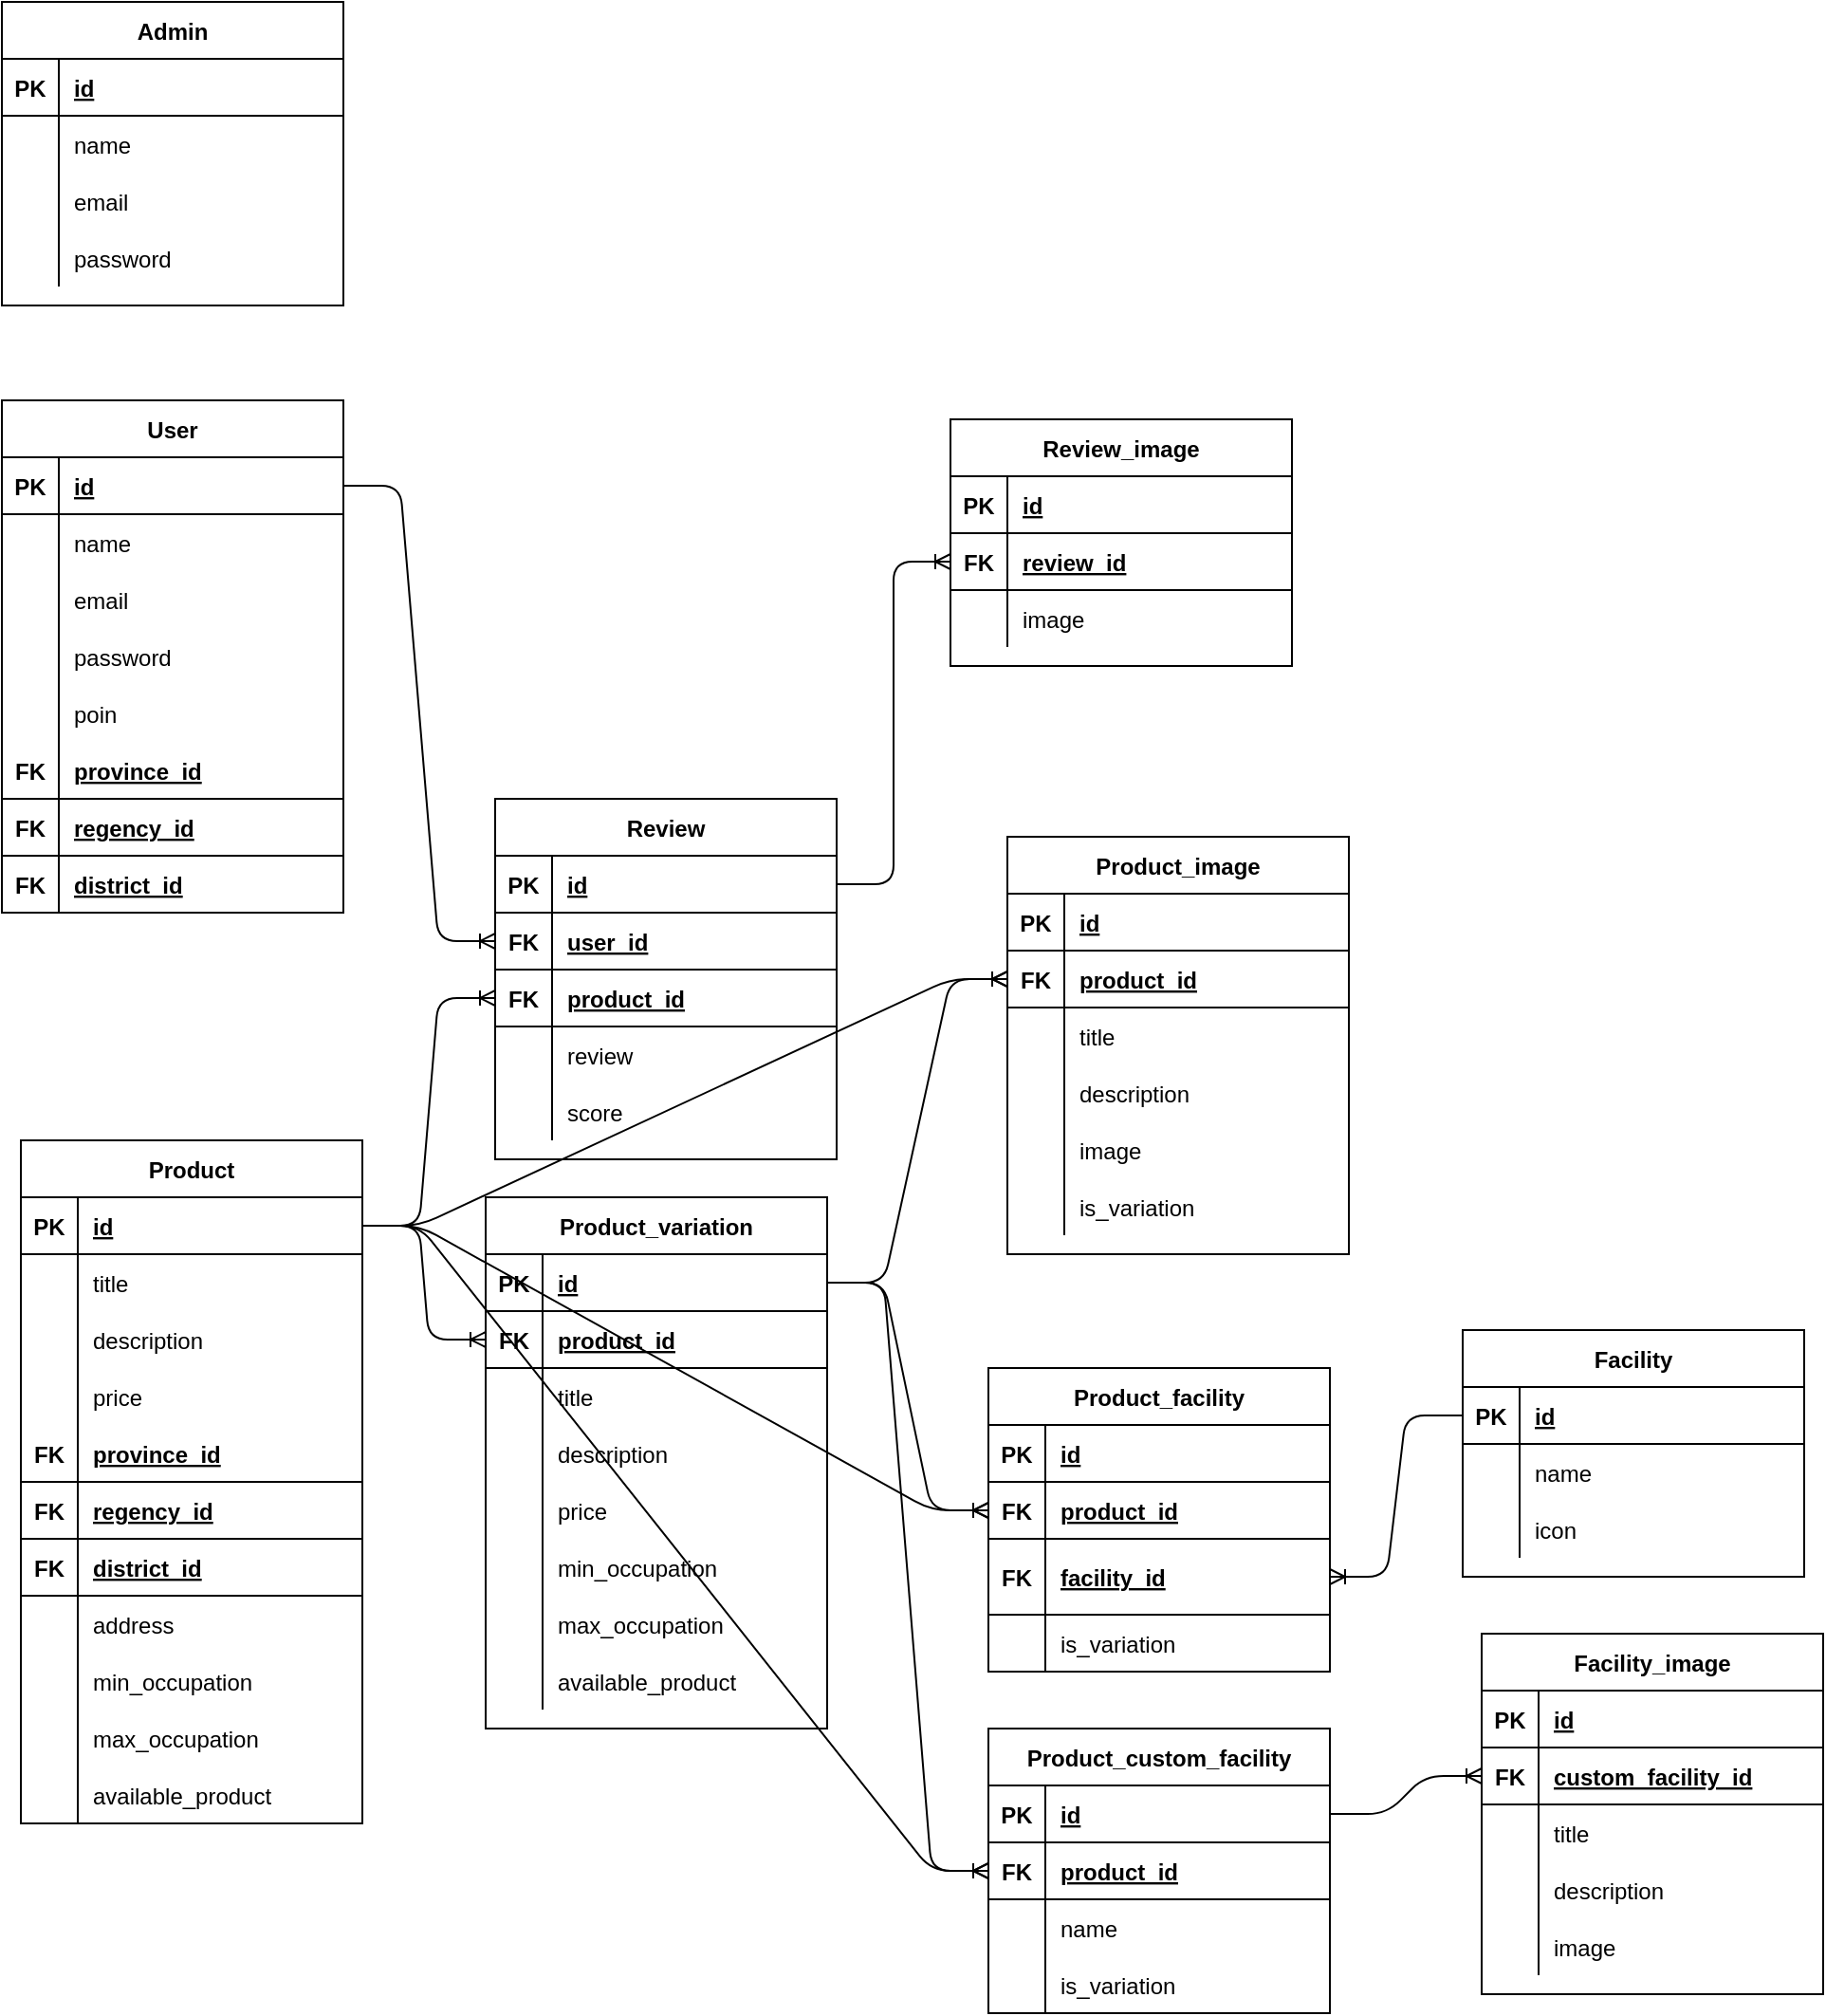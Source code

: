 <mxfile version="14.6.13" type="device"><diagram id="OCY1mcJ9CVgeOHty4g8x" name="Page-1"><mxGraphModel dx="868" dy="515" grid="1" gridSize="10" guides="1" tooltips="1" connect="1" arrows="1" fold="1" page="1" pageScale="1" pageWidth="850" pageHeight="1100" math="0" shadow="0"><root><mxCell id="0"/><mxCell id="1" parent="0"/><mxCell id="_Ng2Fm3avBR3GQVS5oxQ-38" style="edgeStyle=entityRelationEdgeStyle;orthogonalLoop=1;jettySize=auto;html=1;exitX=1;exitY=0.5;exitDx=0;exitDy=0;entryX=0;entryY=0.5;entryDx=0;entryDy=0;fontSize=12;endArrow=ERoneToMany;" parent="1" source="phzcmp7fq849Xf4aPCRq-34" target="_Ng2Fm3avBR3GQVS5oxQ-29" edge="1"><mxGeometry relative="1" as="geometry"/></mxCell><mxCell id="phzcmp7fq849Xf4aPCRq-1" value="User" style="shape=table;startSize=30;container=1;collapsible=1;childLayout=tableLayout;fixedRows=1;rowLines=0;fontStyle=1;align=center;resizeLast=1;" parent="1" vertex="1"><mxGeometry x="80" y="250" width="180" height="270" as="geometry"/></mxCell><mxCell id="phzcmp7fq849Xf4aPCRq-2" value="" style="shape=partialRectangle;collapsible=0;dropTarget=0;pointerEvents=0;fillColor=none;top=0;left=0;bottom=1;right=0;points=[[0,0.5],[1,0.5]];portConstraint=eastwest;" parent="phzcmp7fq849Xf4aPCRq-1" vertex="1"><mxGeometry y="30" width="180" height="30" as="geometry"/></mxCell><mxCell id="phzcmp7fq849Xf4aPCRq-3" value="PK" style="shape=partialRectangle;connectable=0;fillColor=none;top=0;left=0;bottom=0;right=0;fontStyle=1;overflow=hidden;" parent="phzcmp7fq849Xf4aPCRq-2" vertex="1"><mxGeometry width="30" height="30" as="geometry"/></mxCell><mxCell id="phzcmp7fq849Xf4aPCRq-4" value="id" style="shape=partialRectangle;connectable=0;fillColor=none;top=0;left=0;bottom=0;right=0;align=left;spacingLeft=6;fontStyle=5;overflow=hidden;" parent="phzcmp7fq849Xf4aPCRq-2" vertex="1"><mxGeometry x="30" width="150" height="30" as="geometry"/></mxCell><mxCell id="phzcmp7fq849Xf4aPCRq-5" value="" style="shape=partialRectangle;collapsible=0;dropTarget=0;pointerEvents=0;fillColor=none;top=0;left=0;bottom=0;right=0;points=[[0,0.5],[1,0.5]];portConstraint=eastwest;" parent="phzcmp7fq849Xf4aPCRq-1" vertex="1"><mxGeometry y="60" width="180" height="30" as="geometry"/></mxCell><mxCell id="phzcmp7fq849Xf4aPCRq-6" value="" style="shape=partialRectangle;connectable=0;fillColor=none;top=0;left=0;bottom=0;right=0;editable=1;overflow=hidden;" parent="phzcmp7fq849Xf4aPCRq-5" vertex="1"><mxGeometry width="30" height="30" as="geometry"/></mxCell><mxCell id="phzcmp7fq849Xf4aPCRq-7" value="name" style="shape=partialRectangle;connectable=0;fillColor=none;top=0;left=0;bottom=0;right=0;align=left;spacingLeft=6;overflow=hidden;" parent="phzcmp7fq849Xf4aPCRq-5" vertex="1"><mxGeometry x="30" width="150" height="30" as="geometry"/></mxCell><mxCell id="phzcmp7fq849Xf4aPCRq-8" value="" style="shape=partialRectangle;collapsible=0;dropTarget=0;pointerEvents=0;fillColor=none;top=0;left=0;bottom=0;right=0;points=[[0,0.5],[1,0.5]];portConstraint=eastwest;" parent="phzcmp7fq849Xf4aPCRq-1" vertex="1"><mxGeometry y="90" width="180" height="30" as="geometry"/></mxCell><mxCell id="phzcmp7fq849Xf4aPCRq-9" value="" style="shape=partialRectangle;connectable=0;fillColor=none;top=0;left=0;bottom=0;right=0;editable=1;overflow=hidden;" parent="phzcmp7fq849Xf4aPCRq-8" vertex="1"><mxGeometry width="30" height="30" as="geometry"/></mxCell><mxCell id="phzcmp7fq849Xf4aPCRq-10" value="email" style="shape=partialRectangle;connectable=0;fillColor=none;top=0;left=0;bottom=0;right=0;align=left;spacingLeft=6;overflow=hidden;" parent="phzcmp7fq849Xf4aPCRq-8" vertex="1"><mxGeometry x="30" width="150" height="30" as="geometry"/></mxCell><mxCell id="phzcmp7fq849Xf4aPCRq-11" value="" style="shape=partialRectangle;collapsible=0;dropTarget=0;pointerEvents=0;fillColor=none;top=0;left=0;bottom=0;right=0;points=[[0,0.5],[1,0.5]];portConstraint=eastwest;" parent="phzcmp7fq849Xf4aPCRq-1" vertex="1"><mxGeometry y="120" width="180" height="30" as="geometry"/></mxCell><mxCell id="phzcmp7fq849Xf4aPCRq-12" value="" style="shape=partialRectangle;connectable=0;fillColor=none;top=0;left=0;bottom=0;right=0;editable=1;overflow=hidden;" parent="phzcmp7fq849Xf4aPCRq-11" vertex="1"><mxGeometry width="30" height="30" as="geometry"/></mxCell><mxCell id="phzcmp7fq849Xf4aPCRq-13" value="password" style="shape=partialRectangle;connectable=0;fillColor=none;top=0;left=0;bottom=0;right=0;align=left;spacingLeft=6;overflow=hidden;" parent="phzcmp7fq849Xf4aPCRq-11" vertex="1"><mxGeometry x="30" width="150" height="30" as="geometry"/></mxCell><mxCell id="phzcmp7fq849Xf4aPCRq-14" value="" style="shape=partialRectangle;collapsible=0;dropTarget=0;pointerEvents=0;fillColor=none;top=0;left=0;bottom=0;right=0;points=[[0,0.5],[1,0.5]];portConstraint=eastwest;" parent="phzcmp7fq849Xf4aPCRq-1" vertex="1"><mxGeometry y="150" width="180" height="30" as="geometry"/></mxCell><mxCell id="phzcmp7fq849Xf4aPCRq-15" value="" style="shape=partialRectangle;connectable=0;fillColor=none;top=0;left=0;bottom=0;right=0;editable=1;overflow=hidden;" parent="phzcmp7fq849Xf4aPCRq-14" vertex="1"><mxGeometry width="30" height="30" as="geometry"/></mxCell><mxCell id="phzcmp7fq849Xf4aPCRq-16" value="poin" style="shape=partialRectangle;connectable=0;fillColor=none;top=0;left=0;bottom=0;right=0;align=left;spacingLeft=6;overflow=hidden;" parent="phzcmp7fq849Xf4aPCRq-14" vertex="1"><mxGeometry x="30" width="150" height="30" as="geometry"/></mxCell><mxCell id="phzcmp7fq849Xf4aPCRq-164" value="" style="shape=partialRectangle;collapsible=0;dropTarget=0;pointerEvents=0;fillColor=none;top=0;left=0;bottom=1;right=0;points=[[0,0.5],[1,0.5]];portConstraint=eastwest;perimeterSpacing=0;" parent="phzcmp7fq849Xf4aPCRq-1" vertex="1"><mxGeometry y="180" width="180" height="30" as="geometry"/></mxCell><mxCell id="phzcmp7fq849Xf4aPCRq-165" value="FK" style="shape=partialRectangle;connectable=0;fillColor=none;top=0;left=0;bottom=0;right=0;fontStyle=1;overflow=hidden;" parent="phzcmp7fq849Xf4aPCRq-164" vertex="1"><mxGeometry width="30" height="30" as="geometry"/></mxCell><mxCell id="phzcmp7fq849Xf4aPCRq-166" value="province_id" style="shape=partialRectangle;connectable=0;fillColor=none;top=0;left=0;bottom=0;right=0;align=left;spacingLeft=6;fontStyle=5;overflow=hidden;" parent="phzcmp7fq849Xf4aPCRq-164" vertex="1"><mxGeometry x="30" width="150" height="30" as="geometry"/></mxCell><mxCell id="phzcmp7fq849Xf4aPCRq-167" value="" style="shape=partialRectangle;collapsible=0;dropTarget=0;pointerEvents=0;fillColor=none;top=0;left=0;bottom=1;right=0;points=[[0,0.5],[1,0.5]];portConstraint=eastwest;" parent="phzcmp7fq849Xf4aPCRq-1" vertex="1"><mxGeometry y="210" width="180" height="30" as="geometry"/></mxCell><mxCell id="phzcmp7fq849Xf4aPCRq-168" value="FK" style="shape=partialRectangle;connectable=0;fillColor=none;top=0;left=0;bottom=0;right=0;fontStyle=1;overflow=hidden;" parent="phzcmp7fq849Xf4aPCRq-167" vertex="1"><mxGeometry width="30" height="30" as="geometry"/></mxCell><mxCell id="phzcmp7fq849Xf4aPCRq-169" value="regency_id" style="shape=partialRectangle;connectable=0;fillColor=none;top=0;left=0;bottom=0;right=0;align=left;spacingLeft=6;fontStyle=5;overflow=hidden;" parent="phzcmp7fq849Xf4aPCRq-167" vertex="1"><mxGeometry x="30" width="150" height="30" as="geometry"/></mxCell><mxCell id="phzcmp7fq849Xf4aPCRq-170" value="" style="shape=partialRectangle;collapsible=0;dropTarget=0;pointerEvents=0;fillColor=none;top=0;left=0;bottom=1;right=0;points=[[0,0.5],[1,0.5]];portConstraint=eastwest;" parent="phzcmp7fq849Xf4aPCRq-1" vertex="1"><mxGeometry y="240" width="180" height="30" as="geometry"/></mxCell><mxCell id="phzcmp7fq849Xf4aPCRq-171" value="FK" style="shape=partialRectangle;connectable=0;fillColor=none;top=0;left=0;bottom=0;right=0;fontStyle=1;overflow=hidden;" parent="phzcmp7fq849Xf4aPCRq-170" vertex="1"><mxGeometry width="30" height="30" as="geometry"/></mxCell><mxCell id="phzcmp7fq849Xf4aPCRq-172" value="district_id" style="shape=partialRectangle;connectable=0;fillColor=none;top=0;left=0;bottom=0;right=0;align=left;spacingLeft=6;fontStyle=5;overflow=hidden;" parent="phzcmp7fq849Xf4aPCRq-170" vertex="1"><mxGeometry x="30" width="150" height="30" as="geometry"/></mxCell><mxCell id="phzcmp7fq849Xf4aPCRq-17" value="Admin" style="shape=table;startSize=30;container=1;collapsible=1;childLayout=tableLayout;fixedRows=1;rowLines=0;fontStyle=1;align=center;resizeLast=1;" parent="1" vertex="1"><mxGeometry x="80" y="40" width="180" height="160" as="geometry"/></mxCell><mxCell id="phzcmp7fq849Xf4aPCRq-18" value="" style="shape=partialRectangle;collapsible=0;dropTarget=0;pointerEvents=0;fillColor=none;top=0;left=0;bottom=1;right=0;points=[[0,0.5],[1,0.5]];portConstraint=eastwest;" parent="phzcmp7fq849Xf4aPCRq-17" vertex="1"><mxGeometry y="30" width="180" height="30" as="geometry"/></mxCell><mxCell id="phzcmp7fq849Xf4aPCRq-19" value="PK" style="shape=partialRectangle;connectable=0;fillColor=none;top=0;left=0;bottom=0;right=0;fontStyle=1;overflow=hidden;" parent="phzcmp7fq849Xf4aPCRq-18" vertex="1"><mxGeometry width="30" height="30" as="geometry"/></mxCell><mxCell id="phzcmp7fq849Xf4aPCRq-20" value="id" style="shape=partialRectangle;connectable=0;fillColor=none;top=0;left=0;bottom=0;right=0;align=left;spacingLeft=6;fontStyle=5;overflow=hidden;" parent="phzcmp7fq849Xf4aPCRq-18" vertex="1"><mxGeometry x="30" width="150" height="30" as="geometry"/></mxCell><mxCell id="phzcmp7fq849Xf4aPCRq-21" value="" style="shape=partialRectangle;collapsible=0;dropTarget=0;pointerEvents=0;fillColor=none;top=0;left=0;bottom=0;right=0;points=[[0,0.5],[1,0.5]];portConstraint=eastwest;" parent="phzcmp7fq849Xf4aPCRq-17" vertex="1"><mxGeometry y="60" width="180" height="30" as="geometry"/></mxCell><mxCell id="phzcmp7fq849Xf4aPCRq-22" value="" style="shape=partialRectangle;connectable=0;fillColor=none;top=0;left=0;bottom=0;right=0;editable=1;overflow=hidden;" parent="phzcmp7fq849Xf4aPCRq-21" vertex="1"><mxGeometry width="30" height="30" as="geometry"/></mxCell><mxCell id="phzcmp7fq849Xf4aPCRq-23" value="name" style="shape=partialRectangle;connectable=0;fillColor=none;top=0;left=0;bottom=0;right=0;align=left;spacingLeft=6;overflow=hidden;" parent="phzcmp7fq849Xf4aPCRq-21" vertex="1"><mxGeometry x="30" width="150" height="30" as="geometry"/></mxCell><mxCell id="phzcmp7fq849Xf4aPCRq-24" value="" style="shape=partialRectangle;collapsible=0;dropTarget=0;pointerEvents=0;fillColor=none;top=0;left=0;bottom=0;right=0;points=[[0,0.5],[1,0.5]];portConstraint=eastwest;" parent="phzcmp7fq849Xf4aPCRq-17" vertex="1"><mxGeometry y="90" width="180" height="30" as="geometry"/></mxCell><mxCell id="phzcmp7fq849Xf4aPCRq-25" value="" style="shape=partialRectangle;connectable=0;fillColor=none;top=0;left=0;bottom=0;right=0;editable=1;overflow=hidden;" parent="phzcmp7fq849Xf4aPCRq-24" vertex="1"><mxGeometry width="30" height="30" as="geometry"/></mxCell><mxCell id="phzcmp7fq849Xf4aPCRq-26" value="email" style="shape=partialRectangle;connectable=0;fillColor=none;top=0;left=0;bottom=0;right=0;align=left;spacingLeft=6;overflow=hidden;" parent="phzcmp7fq849Xf4aPCRq-24" vertex="1"><mxGeometry x="30" width="150" height="30" as="geometry"/></mxCell><mxCell id="phzcmp7fq849Xf4aPCRq-27" value="" style="shape=partialRectangle;collapsible=0;dropTarget=0;pointerEvents=0;fillColor=none;top=0;left=0;bottom=0;right=0;points=[[0,0.5],[1,0.5]];portConstraint=eastwest;" parent="phzcmp7fq849Xf4aPCRq-17" vertex="1"><mxGeometry y="120" width="180" height="30" as="geometry"/></mxCell><mxCell id="phzcmp7fq849Xf4aPCRq-28" value="" style="shape=partialRectangle;connectable=0;fillColor=none;top=0;left=0;bottom=0;right=0;editable=1;overflow=hidden;" parent="phzcmp7fq849Xf4aPCRq-27" vertex="1"><mxGeometry width="30" height="30" as="geometry"/></mxCell><mxCell id="phzcmp7fq849Xf4aPCRq-29" value="password" style="shape=partialRectangle;connectable=0;fillColor=none;top=0;left=0;bottom=0;right=0;align=left;spacingLeft=6;overflow=hidden;" parent="phzcmp7fq849Xf4aPCRq-27" vertex="1"><mxGeometry x="30" width="150" height="30" as="geometry"/></mxCell><mxCell id="phzcmp7fq849Xf4aPCRq-33" value="Product" style="shape=table;startSize=30;container=1;collapsible=1;childLayout=tableLayout;fixedRows=1;rowLines=0;fontStyle=1;align=center;resizeLast=1;" parent="1" vertex="1"><mxGeometry x="90" y="640" width="180" height="360" as="geometry"/></mxCell><mxCell id="phzcmp7fq849Xf4aPCRq-34" value="" style="shape=partialRectangle;collapsible=0;dropTarget=0;pointerEvents=0;fillColor=none;top=0;left=0;bottom=1;right=0;points=[[0,0.5],[1,0.5]];portConstraint=eastwest;" parent="phzcmp7fq849Xf4aPCRq-33" vertex="1"><mxGeometry y="30" width="180" height="30" as="geometry"/></mxCell><mxCell id="phzcmp7fq849Xf4aPCRq-35" value="PK" style="shape=partialRectangle;connectable=0;fillColor=none;top=0;left=0;bottom=0;right=0;fontStyle=1;overflow=hidden;" parent="phzcmp7fq849Xf4aPCRq-34" vertex="1"><mxGeometry width="30" height="30" as="geometry"/></mxCell><mxCell id="phzcmp7fq849Xf4aPCRq-36" value="id" style="shape=partialRectangle;connectable=0;fillColor=none;top=0;left=0;bottom=0;right=0;align=left;spacingLeft=6;fontStyle=5;overflow=hidden;" parent="phzcmp7fq849Xf4aPCRq-34" vertex="1"><mxGeometry x="30" width="150" height="30" as="geometry"/></mxCell><mxCell id="phzcmp7fq849Xf4aPCRq-37" value="" style="shape=partialRectangle;collapsible=0;dropTarget=0;pointerEvents=0;fillColor=none;top=0;left=0;bottom=0;right=0;points=[[0,0.5],[1,0.5]];portConstraint=eastwest;" parent="phzcmp7fq849Xf4aPCRq-33" vertex="1"><mxGeometry y="60" width="180" height="30" as="geometry"/></mxCell><mxCell id="phzcmp7fq849Xf4aPCRq-38" value="" style="shape=partialRectangle;connectable=0;fillColor=none;top=0;left=0;bottom=0;right=0;editable=1;overflow=hidden;" parent="phzcmp7fq849Xf4aPCRq-37" vertex="1"><mxGeometry width="30" height="30" as="geometry"/></mxCell><mxCell id="phzcmp7fq849Xf4aPCRq-39" value="title" style="shape=partialRectangle;connectable=0;fillColor=none;top=0;left=0;bottom=0;right=0;align=left;spacingLeft=6;overflow=hidden;" parent="phzcmp7fq849Xf4aPCRq-37" vertex="1"><mxGeometry x="30" width="150" height="30" as="geometry"/></mxCell><mxCell id="phzcmp7fq849Xf4aPCRq-40" value="" style="shape=partialRectangle;collapsible=0;dropTarget=0;pointerEvents=0;fillColor=none;top=0;left=0;bottom=0;right=0;points=[[0,0.5],[1,0.5]];portConstraint=eastwest;" parent="phzcmp7fq849Xf4aPCRq-33" vertex="1"><mxGeometry y="90" width="180" height="30" as="geometry"/></mxCell><mxCell id="phzcmp7fq849Xf4aPCRq-41" value="" style="shape=partialRectangle;connectable=0;fillColor=none;top=0;left=0;bottom=0;right=0;editable=1;overflow=hidden;" parent="phzcmp7fq849Xf4aPCRq-40" vertex="1"><mxGeometry width="30" height="30" as="geometry"/></mxCell><mxCell id="phzcmp7fq849Xf4aPCRq-42" value="description" style="shape=partialRectangle;connectable=0;fillColor=none;top=0;left=0;bottom=0;right=0;align=left;spacingLeft=6;overflow=hidden;" parent="phzcmp7fq849Xf4aPCRq-40" vertex="1"><mxGeometry x="30" width="150" height="30" as="geometry"/></mxCell><mxCell id="phzcmp7fq849Xf4aPCRq-43" value="" style="shape=partialRectangle;collapsible=0;dropTarget=0;pointerEvents=0;fillColor=none;top=0;left=0;bottom=0;right=0;points=[[0,0.5],[1,0.5]];portConstraint=eastwest;" parent="phzcmp7fq849Xf4aPCRq-33" vertex="1"><mxGeometry y="120" width="180" height="30" as="geometry"/></mxCell><mxCell id="phzcmp7fq849Xf4aPCRq-44" value="" style="shape=partialRectangle;connectable=0;fillColor=none;top=0;left=0;bottom=0;right=0;editable=1;overflow=hidden;" parent="phzcmp7fq849Xf4aPCRq-43" vertex="1"><mxGeometry width="30" height="30" as="geometry"/></mxCell><mxCell id="phzcmp7fq849Xf4aPCRq-45" value="price" style="shape=partialRectangle;connectable=0;fillColor=none;top=0;left=0;bottom=0;right=0;align=left;spacingLeft=6;overflow=hidden;" parent="phzcmp7fq849Xf4aPCRq-43" vertex="1"><mxGeometry x="30" width="150" height="30" as="geometry"/></mxCell><mxCell id="phzcmp7fq849Xf4aPCRq-173" value="" style="shape=partialRectangle;collapsible=0;dropTarget=0;pointerEvents=0;fillColor=none;top=0;left=0;bottom=1;right=0;points=[[0,0.5],[1,0.5]];portConstraint=eastwest;perimeterSpacing=0;" parent="phzcmp7fq849Xf4aPCRq-33" vertex="1"><mxGeometry y="150" width="180" height="30" as="geometry"/></mxCell><mxCell id="phzcmp7fq849Xf4aPCRq-174" value="FK" style="shape=partialRectangle;connectable=0;fillColor=none;top=0;left=0;bottom=0;right=0;fontStyle=1;overflow=hidden;" parent="phzcmp7fq849Xf4aPCRq-173" vertex="1"><mxGeometry width="30" height="30" as="geometry"/></mxCell><mxCell id="phzcmp7fq849Xf4aPCRq-175" value="province_id" style="shape=partialRectangle;connectable=0;fillColor=none;top=0;left=0;bottom=0;right=0;align=left;spacingLeft=6;fontStyle=5;overflow=hidden;" parent="phzcmp7fq849Xf4aPCRq-173" vertex="1"><mxGeometry x="30" width="150" height="30" as="geometry"/></mxCell><mxCell id="phzcmp7fq849Xf4aPCRq-176" value="" style="shape=partialRectangle;collapsible=0;dropTarget=0;pointerEvents=0;fillColor=none;top=0;left=0;bottom=1;right=0;points=[[0,0.5],[1,0.5]];portConstraint=eastwest;" parent="phzcmp7fq849Xf4aPCRq-33" vertex="1"><mxGeometry y="180" width="180" height="30" as="geometry"/></mxCell><mxCell id="phzcmp7fq849Xf4aPCRq-177" value="FK" style="shape=partialRectangle;connectable=0;fillColor=none;top=0;left=0;bottom=0;right=0;fontStyle=1;overflow=hidden;" parent="phzcmp7fq849Xf4aPCRq-176" vertex="1"><mxGeometry width="30" height="30" as="geometry"/></mxCell><mxCell id="phzcmp7fq849Xf4aPCRq-178" value="regency_id" style="shape=partialRectangle;connectable=0;fillColor=none;top=0;left=0;bottom=0;right=0;align=left;spacingLeft=6;fontStyle=5;overflow=hidden;" parent="phzcmp7fq849Xf4aPCRq-176" vertex="1"><mxGeometry x="30" width="150" height="30" as="geometry"/></mxCell><mxCell id="phzcmp7fq849Xf4aPCRq-179" value="" style="shape=partialRectangle;collapsible=0;dropTarget=0;pointerEvents=0;fillColor=none;top=0;left=0;bottom=1;right=0;points=[[0,0.5],[1,0.5]];portConstraint=eastwest;" parent="phzcmp7fq849Xf4aPCRq-33" vertex="1"><mxGeometry y="210" width="180" height="30" as="geometry"/></mxCell><mxCell id="phzcmp7fq849Xf4aPCRq-180" value="FK" style="shape=partialRectangle;connectable=0;fillColor=none;top=0;left=0;bottom=0;right=0;fontStyle=1;overflow=hidden;" parent="phzcmp7fq849Xf4aPCRq-179" vertex="1"><mxGeometry width="30" height="30" as="geometry"/></mxCell><mxCell id="phzcmp7fq849Xf4aPCRq-181" value="district_id" style="shape=partialRectangle;connectable=0;fillColor=none;top=0;left=0;bottom=0;right=0;align=left;spacingLeft=6;fontStyle=5;overflow=hidden;" parent="phzcmp7fq849Xf4aPCRq-179" vertex="1"><mxGeometry x="30" width="150" height="30" as="geometry"/></mxCell><mxCell id="phzcmp7fq849Xf4aPCRq-182" value="" style="shape=partialRectangle;collapsible=0;dropTarget=0;pointerEvents=0;fillColor=none;top=0;left=0;bottom=0;right=0;points=[[0,0.5],[1,0.5]];portConstraint=eastwest;" parent="phzcmp7fq849Xf4aPCRq-33" vertex="1"><mxGeometry y="240" width="180" height="30" as="geometry"/></mxCell><mxCell id="phzcmp7fq849Xf4aPCRq-183" value="" style="shape=partialRectangle;connectable=0;fillColor=none;top=0;left=0;bottom=0;right=0;editable=1;overflow=hidden;" parent="phzcmp7fq849Xf4aPCRq-182" vertex="1"><mxGeometry width="30" height="30" as="geometry"/></mxCell><mxCell id="phzcmp7fq849Xf4aPCRq-184" value="address" style="shape=partialRectangle;connectable=0;fillColor=none;top=0;left=0;bottom=0;right=0;align=left;spacingLeft=6;overflow=hidden;" parent="phzcmp7fq849Xf4aPCRq-182" vertex="1"><mxGeometry x="30" width="150" height="30" as="geometry"/></mxCell><mxCell id="phzcmp7fq849Xf4aPCRq-185" value="" style="shape=partialRectangle;collapsible=0;dropTarget=0;pointerEvents=0;fillColor=none;top=0;left=0;bottom=0;right=0;points=[[0,0.5],[1,0.5]];portConstraint=eastwest;" parent="phzcmp7fq849Xf4aPCRq-33" vertex="1"><mxGeometry y="270" width="180" height="30" as="geometry"/></mxCell><mxCell id="phzcmp7fq849Xf4aPCRq-186" value="" style="shape=partialRectangle;connectable=0;fillColor=none;top=0;left=0;bottom=0;right=0;editable=1;overflow=hidden;" parent="phzcmp7fq849Xf4aPCRq-185" vertex="1"><mxGeometry width="30" height="30" as="geometry"/></mxCell><mxCell id="phzcmp7fq849Xf4aPCRq-187" value="min_occupation" style="shape=partialRectangle;connectable=0;fillColor=none;top=0;left=0;bottom=0;right=0;align=left;spacingLeft=6;overflow=hidden;" parent="phzcmp7fq849Xf4aPCRq-185" vertex="1"><mxGeometry x="30" width="150" height="30" as="geometry"/></mxCell><mxCell id="phzcmp7fq849Xf4aPCRq-188" value="" style="shape=partialRectangle;collapsible=0;dropTarget=0;pointerEvents=0;fillColor=none;top=0;left=0;bottom=0;right=0;points=[[0,0.5],[1,0.5]];portConstraint=eastwest;" parent="phzcmp7fq849Xf4aPCRq-33" vertex="1"><mxGeometry y="300" width="180" height="30" as="geometry"/></mxCell><mxCell id="phzcmp7fq849Xf4aPCRq-189" value="" style="shape=partialRectangle;connectable=0;fillColor=none;top=0;left=0;bottom=0;right=0;editable=1;overflow=hidden;" parent="phzcmp7fq849Xf4aPCRq-188" vertex="1"><mxGeometry width="30" height="30" as="geometry"/></mxCell><mxCell id="phzcmp7fq849Xf4aPCRq-190" value="max_occupation" style="shape=partialRectangle;connectable=0;fillColor=none;top=0;left=0;bottom=0;right=0;align=left;spacingLeft=6;overflow=hidden;" parent="phzcmp7fq849Xf4aPCRq-188" vertex="1"><mxGeometry x="30" width="150" height="30" as="geometry"/></mxCell><mxCell id="_Ng2Fm3avBR3GQVS5oxQ-1" value="" style="shape=partialRectangle;collapsible=0;dropTarget=0;pointerEvents=0;fillColor=none;top=0;left=0;bottom=0;right=0;points=[[0,0.5],[1,0.5]];portConstraint=eastwest;" parent="phzcmp7fq849Xf4aPCRq-33" vertex="1"><mxGeometry y="330" width="180" height="30" as="geometry"/></mxCell><mxCell id="_Ng2Fm3avBR3GQVS5oxQ-2" value="" style="shape=partialRectangle;connectable=0;fillColor=none;top=0;left=0;bottom=0;right=0;editable=1;overflow=hidden;" parent="_Ng2Fm3avBR3GQVS5oxQ-1" vertex="1"><mxGeometry width="30" height="30" as="geometry"/></mxCell><mxCell id="_Ng2Fm3avBR3GQVS5oxQ-3" value="available_product" style="shape=partialRectangle;connectable=0;fillColor=none;top=0;left=0;bottom=0;right=0;align=left;spacingLeft=6;overflow=hidden;" parent="_Ng2Fm3avBR3GQVS5oxQ-1" vertex="1"><mxGeometry x="30" width="150" height="30" as="geometry"/></mxCell><mxCell id="phzcmp7fq849Xf4aPCRq-49" value="Product_facility" style="shape=table;startSize=30;container=1;collapsible=1;childLayout=tableLayout;fixedRows=1;rowLines=0;fontStyle=1;align=center;resizeLast=1;" parent="1" vertex="1"><mxGeometry x="600" y="760" width="180" height="160" as="geometry"/></mxCell><mxCell id="phzcmp7fq849Xf4aPCRq-50" value="" style="shape=partialRectangle;collapsible=0;dropTarget=0;pointerEvents=0;fillColor=none;top=0;left=0;bottom=1;right=0;points=[[0,0.5],[1,0.5]];portConstraint=eastwest;" parent="phzcmp7fq849Xf4aPCRq-49" vertex="1"><mxGeometry y="30" width="180" height="30" as="geometry"/></mxCell><mxCell id="phzcmp7fq849Xf4aPCRq-51" value="PK" style="shape=partialRectangle;connectable=0;fillColor=none;top=0;left=0;bottom=0;right=0;fontStyle=1;overflow=hidden;" parent="phzcmp7fq849Xf4aPCRq-50" vertex="1"><mxGeometry width="30" height="30" as="geometry"/></mxCell><mxCell id="phzcmp7fq849Xf4aPCRq-52" value="id" style="shape=partialRectangle;connectable=0;fillColor=none;top=0;left=0;bottom=0;right=0;align=left;spacingLeft=6;fontStyle=5;overflow=hidden;" parent="phzcmp7fq849Xf4aPCRq-50" vertex="1"><mxGeometry x="30" width="150" height="30" as="geometry"/></mxCell><mxCell id="phzcmp7fq849Xf4aPCRq-65" value="" style="shape=partialRectangle;collapsible=0;dropTarget=0;pointerEvents=0;fillColor=none;top=0;left=0;bottom=1;right=0;points=[[0,0.5],[1,0.5]];portConstraint=eastwest;" parent="phzcmp7fq849Xf4aPCRq-49" vertex="1"><mxGeometry y="60" width="180" height="30" as="geometry"/></mxCell><mxCell id="phzcmp7fq849Xf4aPCRq-66" value="FK" style="shape=partialRectangle;connectable=0;fillColor=none;top=0;left=0;bottom=0;right=0;fontStyle=1;overflow=hidden;" parent="phzcmp7fq849Xf4aPCRq-65" vertex="1"><mxGeometry width="30" height="30" as="geometry"/></mxCell><mxCell id="phzcmp7fq849Xf4aPCRq-67" value="product_id" style="shape=partialRectangle;connectable=0;fillColor=none;top=0;left=0;bottom=0;right=0;align=left;spacingLeft=6;fontStyle=5;overflow=hidden;" parent="phzcmp7fq849Xf4aPCRq-65" vertex="1"><mxGeometry x="30" width="150" height="30" as="geometry"/></mxCell><mxCell id="phzcmp7fq849Xf4aPCRq-68" value="" style="shape=partialRectangle;collapsible=0;dropTarget=0;pointerEvents=0;fillColor=none;top=0;left=0;bottom=1;right=0;points=[[0,0.5],[1,0.5]];portConstraint=eastwest;" parent="phzcmp7fq849Xf4aPCRq-49" vertex="1"><mxGeometry y="90" width="180" height="40" as="geometry"/></mxCell><mxCell id="phzcmp7fq849Xf4aPCRq-69" value="FK" style="shape=partialRectangle;connectable=0;fillColor=none;top=0;left=0;bottom=0;right=0;fontStyle=1;overflow=hidden;" parent="phzcmp7fq849Xf4aPCRq-68" vertex="1"><mxGeometry width="30" height="40" as="geometry"/></mxCell><mxCell id="phzcmp7fq849Xf4aPCRq-70" value="facility_id" style="shape=partialRectangle;connectable=0;fillColor=none;top=0;left=0;bottom=0;right=0;align=left;spacingLeft=6;fontStyle=5;overflow=hidden;" parent="phzcmp7fq849Xf4aPCRq-68" vertex="1"><mxGeometry x="30" width="150" height="40" as="geometry"/></mxCell><mxCell id="dwwpk8G5-RF2BzR8j-aK-17" value="" style="shape=partialRectangle;collapsible=0;dropTarget=0;pointerEvents=0;fillColor=none;top=0;left=0;bottom=0;right=0;points=[[0,0.5],[1,0.5]];portConstraint=eastwest;" vertex="1" parent="phzcmp7fq849Xf4aPCRq-49"><mxGeometry y="130" width="180" height="30" as="geometry"/></mxCell><mxCell id="dwwpk8G5-RF2BzR8j-aK-18" value="" style="shape=partialRectangle;connectable=0;fillColor=none;top=0;left=0;bottom=0;right=0;editable=1;overflow=hidden;" vertex="1" parent="dwwpk8G5-RF2BzR8j-aK-17"><mxGeometry width="30" height="30" as="geometry"/></mxCell><mxCell id="dwwpk8G5-RF2BzR8j-aK-19" value="is_variation" style="shape=partialRectangle;connectable=0;fillColor=none;top=0;left=0;bottom=0;right=0;align=left;spacingLeft=6;overflow=hidden;" vertex="1" parent="dwwpk8G5-RF2BzR8j-aK-17"><mxGeometry x="30" width="150" height="30" as="geometry"/></mxCell><mxCell id="phzcmp7fq849Xf4aPCRq-81" value="Facility" style="shape=table;startSize=30;container=1;collapsible=1;childLayout=tableLayout;fixedRows=1;rowLines=0;fontStyle=1;align=center;resizeLast=1;" parent="1" vertex="1"><mxGeometry x="850" y="740" width="180" height="130" as="geometry"/></mxCell><mxCell id="phzcmp7fq849Xf4aPCRq-82" value="" style="shape=partialRectangle;collapsible=0;dropTarget=0;pointerEvents=0;fillColor=none;top=0;left=0;bottom=1;right=0;points=[[0,0.5],[1,0.5]];portConstraint=eastwest;" parent="phzcmp7fq849Xf4aPCRq-81" vertex="1"><mxGeometry y="30" width="180" height="30" as="geometry"/></mxCell><mxCell id="phzcmp7fq849Xf4aPCRq-83" value="PK" style="shape=partialRectangle;connectable=0;fillColor=none;top=0;left=0;bottom=0;right=0;fontStyle=1;overflow=hidden;" parent="phzcmp7fq849Xf4aPCRq-82" vertex="1"><mxGeometry width="30" height="30" as="geometry"/></mxCell><mxCell id="phzcmp7fq849Xf4aPCRq-84" value="id" style="shape=partialRectangle;connectable=0;fillColor=none;top=0;left=0;bottom=0;right=0;align=left;spacingLeft=6;fontStyle=5;overflow=hidden;" parent="phzcmp7fq849Xf4aPCRq-82" vertex="1"><mxGeometry x="30" width="150" height="30" as="geometry"/></mxCell><mxCell id="phzcmp7fq849Xf4aPCRq-85" value="" style="shape=partialRectangle;collapsible=0;dropTarget=0;pointerEvents=0;fillColor=none;top=0;left=0;bottom=0;right=0;points=[[0,0.5],[1,0.5]];portConstraint=eastwest;" parent="phzcmp7fq849Xf4aPCRq-81" vertex="1"><mxGeometry y="60" width="180" height="30" as="geometry"/></mxCell><mxCell id="phzcmp7fq849Xf4aPCRq-86" value="" style="shape=partialRectangle;connectable=0;fillColor=none;top=0;left=0;bottom=0;right=0;editable=1;overflow=hidden;" parent="phzcmp7fq849Xf4aPCRq-85" vertex="1"><mxGeometry width="30" height="30" as="geometry"/></mxCell><mxCell id="phzcmp7fq849Xf4aPCRq-87" value="name" style="shape=partialRectangle;connectable=0;fillColor=none;top=0;left=0;bottom=0;right=0;align=left;spacingLeft=6;overflow=hidden;" parent="phzcmp7fq849Xf4aPCRq-85" vertex="1"><mxGeometry x="30" width="150" height="30" as="geometry"/></mxCell><mxCell id="phzcmp7fq849Xf4aPCRq-88" value="" style="shape=partialRectangle;collapsible=0;dropTarget=0;pointerEvents=0;fillColor=none;top=0;left=0;bottom=0;right=0;points=[[0,0.5],[1,0.5]];portConstraint=eastwest;" parent="phzcmp7fq849Xf4aPCRq-81" vertex="1"><mxGeometry y="90" width="180" height="30" as="geometry"/></mxCell><mxCell id="phzcmp7fq849Xf4aPCRq-89" value="" style="shape=partialRectangle;connectable=0;fillColor=none;top=0;left=0;bottom=0;right=0;editable=1;overflow=hidden;" parent="phzcmp7fq849Xf4aPCRq-88" vertex="1"><mxGeometry width="30" height="30" as="geometry"/></mxCell><mxCell id="phzcmp7fq849Xf4aPCRq-90" value="icon" style="shape=partialRectangle;connectable=0;fillColor=none;top=0;left=0;bottom=0;right=0;align=left;spacingLeft=6;overflow=hidden;" parent="phzcmp7fq849Xf4aPCRq-88" vertex="1"><mxGeometry x="30" width="150" height="30" as="geometry"/></mxCell><mxCell id="phzcmp7fq849Xf4aPCRq-98" style="edgeStyle=entityRelationEdgeStyle;orthogonalLoop=1;jettySize=auto;html=1;exitX=1;exitY=0.5;exitDx=0;exitDy=0;entryX=0;entryY=0.5;entryDx=0;entryDy=0;fontSize=12;endArrow=ERoneToMany;" parent="1" source="phzcmp7fq849Xf4aPCRq-34" target="phzcmp7fq849Xf4aPCRq-65" edge="1"><mxGeometry relative="1" as="geometry"/></mxCell><mxCell id="phzcmp7fq849Xf4aPCRq-99" style="edgeStyle=entityRelationEdgeStyle;orthogonalLoop=1;jettySize=auto;html=1;exitX=0;exitY=0.5;exitDx=0;exitDy=0;entryX=1;entryY=0.5;entryDx=0;entryDy=0;fontSize=12;endArrow=ERoneToMany;" parent="1" source="phzcmp7fq849Xf4aPCRq-82" target="phzcmp7fq849Xf4aPCRq-68" edge="1"><mxGeometry relative="1" as="geometry"/></mxCell><mxCell id="phzcmp7fq849Xf4aPCRq-100" value="Product_image" style="shape=table;startSize=30;container=1;collapsible=1;childLayout=tableLayout;fixedRows=1;rowLines=0;fontStyle=1;align=center;resizeLast=1;" parent="1" vertex="1"><mxGeometry x="610" y="480" width="180" height="220" as="geometry"/></mxCell><mxCell id="phzcmp7fq849Xf4aPCRq-101" value="" style="shape=partialRectangle;collapsible=0;dropTarget=0;pointerEvents=0;fillColor=none;top=0;left=0;bottom=1;right=0;points=[[0,0.5],[1,0.5]];portConstraint=eastwest;" parent="phzcmp7fq849Xf4aPCRq-100" vertex="1"><mxGeometry y="30" width="180" height="30" as="geometry"/></mxCell><mxCell id="phzcmp7fq849Xf4aPCRq-102" value="PK" style="shape=partialRectangle;connectable=0;fillColor=none;top=0;left=0;bottom=0;right=0;fontStyle=1;overflow=hidden;" parent="phzcmp7fq849Xf4aPCRq-101" vertex="1"><mxGeometry width="30" height="30" as="geometry"/></mxCell><mxCell id="phzcmp7fq849Xf4aPCRq-103" value="id" style="shape=partialRectangle;connectable=0;fillColor=none;top=0;left=0;bottom=0;right=0;align=left;spacingLeft=6;fontStyle=5;overflow=hidden;" parent="phzcmp7fq849Xf4aPCRq-101" vertex="1"><mxGeometry x="30" width="150" height="30" as="geometry"/></mxCell><mxCell id="phzcmp7fq849Xf4aPCRq-116" value="" style="shape=partialRectangle;collapsible=0;dropTarget=0;pointerEvents=0;fillColor=none;top=0;left=0;bottom=1;right=0;points=[[0,0.5],[1,0.5]];portConstraint=eastwest;" parent="phzcmp7fq849Xf4aPCRq-100" vertex="1"><mxGeometry y="60" width="180" height="30" as="geometry"/></mxCell><mxCell id="phzcmp7fq849Xf4aPCRq-117" value="FK" style="shape=partialRectangle;connectable=0;fillColor=none;top=0;left=0;bottom=0;right=0;fontStyle=1;overflow=hidden;" parent="phzcmp7fq849Xf4aPCRq-116" vertex="1"><mxGeometry width="30" height="30" as="geometry"/></mxCell><mxCell id="phzcmp7fq849Xf4aPCRq-118" value="product_id" style="shape=partialRectangle;connectable=0;fillColor=none;top=0;left=0;bottom=0;right=0;align=left;spacingLeft=6;fontStyle=5;overflow=hidden;" parent="phzcmp7fq849Xf4aPCRq-116" vertex="1"><mxGeometry x="30" width="150" height="30" as="geometry"/></mxCell><mxCell id="phzcmp7fq849Xf4aPCRq-104" value="" style="shape=partialRectangle;collapsible=0;dropTarget=0;pointerEvents=0;fillColor=none;top=0;left=0;bottom=0;right=0;points=[[0,0.5],[1,0.5]];portConstraint=eastwest;" parent="phzcmp7fq849Xf4aPCRq-100" vertex="1"><mxGeometry y="90" width="180" height="30" as="geometry"/></mxCell><mxCell id="phzcmp7fq849Xf4aPCRq-105" value="" style="shape=partialRectangle;connectable=0;fillColor=none;top=0;left=0;bottom=0;right=0;editable=1;overflow=hidden;" parent="phzcmp7fq849Xf4aPCRq-104" vertex="1"><mxGeometry width="30" height="30" as="geometry"/></mxCell><mxCell id="phzcmp7fq849Xf4aPCRq-106" value="title" style="shape=partialRectangle;connectable=0;fillColor=none;top=0;left=0;bottom=0;right=0;align=left;spacingLeft=6;overflow=hidden;" parent="phzcmp7fq849Xf4aPCRq-104" vertex="1"><mxGeometry x="30" width="150" height="30" as="geometry"/></mxCell><mxCell id="phzcmp7fq849Xf4aPCRq-107" value="" style="shape=partialRectangle;collapsible=0;dropTarget=0;pointerEvents=0;fillColor=none;top=0;left=0;bottom=0;right=0;points=[[0,0.5],[1,0.5]];portConstraint=eastwest;" parent="phzcmp7fq849Xf4aPCRq-100" vertex="1"><mxGeometry y="120" width="180" height="30" as="geometry"/></mxCell><mxCell id="phzcmp7fq849Xf4aPCRq-108" value="" style="shape=partialRectangle;connectable=0;fillColor=none;top=0;left=0;bottom=0;right=0;editable=1;overflow=hidden;" parent="phzcmp7fq849Xf4aPCRq-107" vertex="1"><mxGeometry width="30" height="30" as="geometry"/></mxCell><mxCell id="phzcmp7fq849Xf4aPCRq-109" value="description" style="shape=partialRectangle;connectable=0;fillColor=none;top=0;left=0;bottom=0;right=0;align=left;spacingLeft=6;overflow=hidden;" parent="phzcmp7fq849Xf4aPCRq-107" vertex="1"><mxGeometry x="30" width="150" height="30" as="geometry"/></mxCell><mxCell id="phzcmp7fq849Xf4aPCRq-110" value="" style="shape=partialRectangle;collapsible=0;dropTarget=0;pointerEvents=0;fillColor=none;top=0;left=0;bottom=0;right=0;points=[[0,0.5],[1,0.5]];portConstraint=eastwest;" parent="phzcmp7fq849Xf4aPCRq-100" vertex="1"><mxGeometry y="150" width="180" height="30" as="geometry"/></mxCell><mxCell id="phzcmp7fq849Xf4aPCRq-111" value="" style="shape=partialRectangle;connectable=0;fillColor=none;top=0;left=0;bottom=0;right=0;editable=1;overflow=hidden;" parent="phzcmp7fq849Xf4aPCRq-110" vertex="1"><mxGeometry width="30" height="30" as="geometry"/></mxCell><mxCell id="phzcmp7fq849Xf4aPCRq-112" value="image" style="shape=partialRectangle;connectable=0;fillColor=none;top=0;left=0;bottom=0;right=0;align=left;spacingLeft=6;overflow=hidden;" parent="phzcmp7fq849Xf4aPCRq-110" vertex="1"><mxGeometry x="30" width="150" height="30" as="geometry"/></mxCell><mxCell id="_Ng2Fm3avBR3GQVS5oxQ-57" value="" style="shape=partialRectangle;collapsible=0;dropTarget=0;pointerEvents=0;fillColor=none;top=0;left=0;bottom=0;right=0;points=[[0,0.5],[1,0.5]];portConstraint=eastwest;" parent="phzcmp7fq849Xf4aPCRq-100" vertex="1"><mxGeometry y="180" width="180" height="30" as="geometry"/></mxCell><mxCell id="_Ng2Fm3avBR3GQVS5oxQ-58" value="" style="shape=partialRectangle;connectable=0;fillColor=none;top=0;left=0;bottom=0;right=0;editable=1;overflow=hidden;" parent="_Ng2Fm3avBR3GQVS5oxQ-57" vertex="1"><mxGeometry width="30" height="30" as="geometry"/></mxCell><mxCell id="_Ng2Fm3avBR3GQVS5oxQ-59" value="is_variation" style="shape=partialRectangle;connectable=0;fillColor=none;top=0;left=0;bottom=0;right=0;align=left;spacingLeft=6;overflow=hidden;" parent="_Ng2Fm3avBR3GQVS5oxQ-57" vertex="1"><mxGeometry x="30" width="150" height="30" as="geometry"/></mxCell><mxCell id="phzcmp7fq849Xf4aPCRq-119" style="edgeStyle=entityRelationEdgeStyle;orthogonalLoop=1;jettySize=auto;html=1;exitX=1;exitY=0.5;exitDx=0;exitDy=0;entryX=0;entryY=0.5;entryDx=0;entryDy=0;fontSize=12;endArrow=ERoneToMany;" parent="1" source="phzcmp7fq849Xf4aPCRq-34" target="phzcmp7fq849Xf4aPCRq-116" edge="1"><mxGeometry relative="1" as="geometry"/></mxCell><mxCell id="phzcmp7fq849Xf4aPCRq-121" value="Product_variation" style="shape=table;startSize=30;container=1;collapsible=1;childLayout=tableLayout;fixedRows=1;rowLines=0;fontStyle=1;align=center;resizeLast=1;" parent="1" vertex="1"><mxGeometry x="335" y="670" width="180" height="280" as="geometry"/></mxCell><mxCell id="phzcmp7fq849Xf4aPCRq-122" value="" style="shape=partialRectangle;collapsible=0;dropTarget=0;pointerEvents=0;fillColor=none;top=0;left=0;bottom=1;right=0;points=[[0,0.5],[1,0.5]];portConstraint=eastwest;" parent="phzcmp7fq849Xf4aPCRq-121" vertex="1"><mxGeometry y="30" width="180" height="30" as="geometry"/></mxCell><mxCell id="phzcmp7fq849Xf4aPCRq-123" value="PK" style="shape=partialRectangle;connectable=0;fillColor=none;top=0;left=0;bottom=0;right=0;fontStyle=1;overflow=hidden;" parent="phzcmp7fq849Xf4aPCRq-122" vertex="1"><mxGeometry width="30" height="30" as="geometry"/></mxCell><mxCell id="phzcmp7fq849Xf4aPCRq-124" value="id" style="shape=partialRectangle;connectable=0;fillColor=none;top=0;left=0;bottom=0;right=0;align=left;spacingLeft=6;fontStyle=5;overflow=hidden;" parent="phzcmp7fq849Xf4aPCRq-122" vertex="1"><mxGeometry x="30" width="150" height="30" as="geometry"/></mxCell><mxCell id="phzcmp7fq849Xf4aPCRq-134" value="" style="shape=partialRectangle;collapsible=0;dropTarget=0;pointerEvents=0;fillColor=none;top=0;left=0;bottom=1;right=0;points=[[0,0.5],[1,0.5]];portConstraint=eastwest;" parent="phzcmp7fq849Xf4aPCRq-121" vertex="1"><mxGeometry y="60" width="180" height="30" as="geometry"/></mxCell><mxCell id="phzcmp7fq849Xf4aPCRq-135" value="FK" style="shape=partialRectangle;connectable=0;fillColor=none;top=0;left=0;bottom=0;right=0;fontStyle=1;overflow=hidden;" parent="phzcmp7fq849Xf4aPCRq-134" vertex="1"><mxGeometry width="30" height="30" as="geometry"/></mxCell><mxCell id="phzcmp7fq849Xf4aPCRq-136" value="product_id" style="shape=partialRectangle;connectable=0;fillColor=none;top=0;left=0;bottom=0;right=0;align=left;spacingLeft=6;fontStyle=5;overflow=hidden;" parent="phzcmp7fq849Xf4aPCRq-134" vertex="1"><mxGeometry x="30" width="150" height="30" as="geometry"/></mxCell><mxCell id="phzcmp7fq849Xf4aPCRq-125" value="" style="shape=partialRectangle;collapsible=0;dropTarget=0;pointerEvents=0;fillColor=none;top=0;left=0;bottom=0;right=0;points=[[0,0.5],[1,0.5]];portConstraint=eastwest;" parent="phzcmp7fq849Xf4aPCRq-121" vertex="1"><mxGeometry y="90" width="180" height="30" as="geometry"/></mxCell><mxCell id="phzcmp7fq849Xf4aPCRq-126" value="" style="shape=partialRectangle;connectable=0;fillColor=none;top=0;left=0;bottom=0;right=0;editable=1;overflow=hidden;" parent="phzcmp7fq849Xf4aPCRq-125" vertex="1"><mxGeometry width="30" height="30" as="geometry"/></mxCell><mxCell id="phzcmp7fq849Xf4aPCRq-127" value="title" style="shape=partialRectangle;connectable=0;fillColor=none;top=0;left=0;bottom=0;right=0;align=left;spacingLeft=6;overflow=hidden;" parent="phzcmp7fq849Xf4aPCRq-125" vertex="1"><mxGeometry x="30" width="150" height="30" as="geometry"/></mxCell><mxCell id="phzcmp7fq849Xf4aPCRq-128" value="" style="shape=partialRectangle;collapsible=0;dropTarget=0;pointerEvents=0;fillColor=none;top=0;left=0;bottom=0;right=0;points=[[0,0.5],[1,0.5]];portConstraint=eastwest;" parent="phzcmp7fq849Xf4aPCRq-121" vertex="1"><mxGeometry y="120" width="180" height="30" as="geometry"/></mxCell><mxCell id="phzcmp7fq849Xf4aPCRq-129" value="" style="shape=partialRectangle;connectable=0;fillColor=none;top=0;left=0;bottom=0;right=0;editable=1;overflow=hidden;" parent="phzcmp7fq849Xf4aPCRq-128" vertex="1"><mxGeometry width="30" height="30" as="geometry"/></mxCell><mxCell id="phzcmp7fq849Xf4aPCRq-130" value="description" style="shape=partialRectangle;connectable=0;fillColor=none;top=0;left=0;bottom=0;right=0;align=left;spacingLeft=6;overflow=hidden;" parent="phzcmp7fq849Xf4aPCRq-128" vertex="1"><mxGeometry x="30" width="150" height="30" as="geometry"/></mxCell><mxCell id="phzcmp7fq849Xf4aPCRq-131" value="" style="shape=partialRectangle;collapsible=0;dropTarget=0;pointerEvents=0;fillColor=none;top=0;left=0;bottom=0;right=0;points=[[0,0.5],[1,0.5]];portConstraint=eastwest;" parent="phzcmp7fq849Xf4aPCRq-121" vertex="1"><mxGeometry y="150" width="180" height="30" as="geometry"/></mxCell><mxCell id="phzcmp7fq849Xf4aPCRq-132" value="" style="shape=partialRectangle;connectable=0;fillColor=none;top=0;left=0;bottom=0;right=0;editable=1;overflow=hidden;" parent="phzcmp7fq849Xf4aPCRq-131" vertex="1"><mxGeometry width="30" height="30" as="geometry"/></mxCell><mxCell id="phzcmp7fq849Xf4aPCRq-133" value="price" style="shape=partialRectangle;connectable=0;fillColor=none;top=0;left=0;bottom=0;right=0;align=left;spacingLeft=6;overflow=hidden;" parent="phzcmp7fq849Xf4aPCRq-131" vertex="1"><mxGeometry x="30" width="150" height="30" as="geometry"/></mxCell><mxCell id="phzcmp7fq849Xf4aPCRq-191" value="" style="shape=partialRectangle;collapsible=0;dropTarget=0;pointerEvents=0;fillColor=none;top=0;left=0;bottom=0;right=0;points=[[0,0.5],[1,0.5]];portConstraint=eastwest;" parent="phzcmp7fq849Xf4aPCRq-121" vertex="1"><mxGeometry y="180" width="180" height="30" as="geometry"/></mxCell><mxCell id="phzcmp7fq849Xf4aPCRq-192" value="" style="shape=partialRectangle;connectable=0;fillColor=none;top=0;left=0;bottom=0;right=0;editable=1;overflow=hidden;" parent="phzcmp7fq849Xf4aPCRq-191" vertex="1"><mxGeometry width="30" height="30" as="geometry"/></mxCell><mxCell id="phzcmp7fq849Xf4aPCRq-193" value="min_occupation" style="shape=partialRectangle;connectable=0;fillColor=none;top=0;left=0;bottom=0;right=0;align=left;spacingLeft=6;overflow=hidden;" parent="phzcmp7fq849Xf4aPCRq-191" vertex="1"><mxGeometry x="30" width="150" height="30" as="geometry"/></mxCell><mxCell id="phzcmp7fq849Xf4aPCRq-194" value="" style="shape=partialRectangle;collapsible=0;dropTarget=0;pointerEvents=0;fillColor=none;top=0;left=0;bottom=0;right=0;points=[[0,0.5],[1,0.5]];portConstraint=eastwest;" parent="phzcmp7fq849Xf4aPCRq-121" vertex="1"><mxGeometry y="210" width="180" height="30" as="geometry"/></mxCell><mxCell id="phzcmp7fq849Xf4aPCRq-195" value="" style="shape=partialRectangle;connectable=0;fillColor=none;top=0;left=0;bottom=0;right=0;editable=1;overflow=hidden;" parent="phzcmp7fq849Xf4aPCRq-194" vertex="1"><mxGeometry width="30" height="30" as="geometry"/></mxCell><mxCell id="phzcmp7fq849Xf4aPCRq-196" value="max_occupation" style="shape=partialRectangle;connectable=0;fillColor=none;top=0;left=0;bottom=0;right=0;align=left;spacingLeft=6;overflow=hidden;" parent="phzcmp7fq849Xf4aPCRq-194" vertex="1"><mxGeometry x="30" width="150" height="30" as="geometry"/></mxCell><mxCell id="_Ng2Fm3avBR3GQVS5oxQ-4" value="" style="shape=partialRectangle;collapsible=0;dropTarget=0;pointerEvents=0;fillColor=none;top=0;left=0;bottom=0;right=0;points=[[0,0.5],[1,0.5]];portConstraint=eastwest;" parent="phzcmp7fq849Xf4aPCRq-121" vertex="1"><mxGeometry y="240" width="180" height="30" as="geometry"/></mxCell><mxCell id="_Ng2Fm3avBR3GQVS5oxQ-5" value="" style="shape=partialRectangle;connectable=0;fillColor=none;top=0;left=0;bottom=0;right=0;editable=1;overflow=hidden;" parent="_Ng2Fm3avBR3GQVS5oxQ-4" vertex="1"><mxGeometry width="30" height="30" as="geometry"/></mxCell><mxCell id="_Ng2Fm3avBR3GQVS5oxQ-6" value="available_product" style="shape=partialRectangle;connectable=0;fillColor=none;top=0;left=0;bottom=0;right=0;align=left;spacingLeft=6;overflow=hidden;" parent="_Ng2Fm3avBR3GQVS5oxQ-4" vertex="1"><mxGeometry x="30" width="150" height="30" as="geometry"/></mxCell><mxCell id="phzcmp7fq849Xf4aPCRq-137" style="edgeStyle=entityRelationEdgeStyle;orthogonalLoop=1;jettySize=auto;html=1;exitX=1;exitY=0.5;exitDx=0;exitDy=0;entryX=0;entryY=0.5;entryDx=0;entryDy=0;fontSize=12;endArrow=ERoneToMany;" parent="1" source="phzcmp7fq849Xf4aPCRq-34" target="phzcmp7fq849Xf4aPCRq-134" edge="1"><mxGeometry relative="1" as="geometry"/></mxCell><mxCell id="phzcmp7fq849Xf4aPCRq-138" style="edgeStyle=entityRelationEdgeStyle;orthogonalLoop=1;jettySize=auto;html=1;exitX=1;exitY=0.5;exitDx=0;exitDy=0;entryX=0;entryY=0.5;entryDx=0;entryDy=0;fontSize=12;endArrow=ERoneToMany;" parent="1" source="phzcmp7fq849Xf4aPCRq-122" target="phzcmp7fq849Xf4aPCRq-116" edge="1"><mxGeometry relative="1" as="geometry"/></mxCell><mxCell id="phzcmp7fq849Xf4aPCRq-139" style="edgeStyle=entityRelationEdgeStyle;orthogonalLoop=1;jettySize=auto;html=1;exitX=1;exitY=0.5;exitDx=0;exitDy=0;entryX=0;entryY=0.5;entryDx=0;entryDy=0;fontSize=12;endArrow=ERoneToMany;" parent="1" source="phzcmp7fq849Xf4aPCRq-122" target="phzcmp7fq849Xf4aPCRq-65" edge="1"><mxGeometry relative="1" as="geometry"/></mxCell><mxCell id="phzcmp7fq849Xf4aPCRq-140" value="Review" style="shape=table;startSize=30;container=1;collapsible=1;childLayout=tableLayout;fixedRows=1;rowLines=0;fontStyle=1;align=center;resizeLast=1;" parent="1" vertex="1"><mxGeometry x="340" y="460" width="180" height="190" as="geometry"/></mxCell><mxCell id="phzcmp7fq849Xf4aPCRq-141" value="" style="shape=partialRectangle;collapsible=0;dropTarget=0;pointerEvents=0;fillColor=none;top=0;left=0;bottom=1;right=0;points=[[0,0.5],[1,0.5]];portConstraint=eastwest;" parent="phzcmp7fq849Xf4aPCRq-140" vertex="1"><mxGeometry y="30" width="180" height="30" as="geometry"/></mxCell><mxCell id="phzcmp7fq849Xf4aPCRq-142" value="PK" style="shape=partialRectangle;connectable=0;fillColor=none;top=0;left=0;bottom=0;right=0;fontStyle=1;overflow=hidden;" parent="phzcmp7fq849Xf4aPCRq-141" vertex="1"><mxGeometry width="30" height="30" as="geometry"/></mxCell><mxCell id="phzcmp7fq849Xf4aPCRq-143" value="id" style="shape=partialRectangle;connectable=0;fillColor=none;top=0;left=0;bottom=0;right=0;align=left;spacingLeft=6;fontStyle=5;overflow=hidden;" parent="phzcmp7fq849Xf4aPCRq-141" vertex="1"><mxGeometry x="30" width="150" height="30" as="geometry"/></mxCell><mxCell id="phzcmp7fq849Xf4aPCRq-156" value="" style="shape=partialRectangle;collapsible=0;dropTarget=0;pointerEvents=0;fillColor=none;top=0;left=0;bottom=1;right=0;points=[[0,0.5],[1,0.5]];portConstraint=eastwest;" parent="phzcmp7fq849Xf4aPCRq-140" vertex="1"><mxGeometry y="60" width="180" height="30" as="geometry"/></mxCell><mxCell id="phzcmp7fq849Xf4aPCRq-157" value="FK" style="shape=partialRectangle;connectable=0;fillColor=none;top=0;left=0;bottom=0;right=0;fontStyle=1;overflow=hidden;" parent="phzcmp7fq849Xf4aPCRq-156" vertex="1"><mxGeometry width="30" height="30" as="geometry"/></mxCell><mxCell id="phzcmp7fq849Xf4aPCRq-158" value="user_id" style="shape=partialRectangle;connectable=0;fillColor=none;top=0;left=0;bottom=0;right=0;align=left;spacingLeft=6;fontStyle=5;overflow=hidden;" parent="phzcmp7fq849Xf4aPCRq-156" vertex="1"><mxGeometry x="30" width="150" height="30" as="geometry"/></mxCell><mxCell id="phzcmp7fq849Xf4aPCRq-153" value="" style="shape=partialRectangle;collapsible=0;dropTarget=0;pointerEvents=0;fillColor=none;top=0;left=0;bottom=1;right=0;points=[[0,0.5],[1,0.5]];portConstraint=eastwest;" parent="phzcmp7fq849Xf4aPCRq-140" vertex="1"><mxGeometry y="90" width="180" height="30" as="geometry"/></mxCell><mxCell id="phzcmp7fq849Xf4aPCRq-154" value="FK" style="shape=partialRectangle;connectable=0;fillColor=none;top=0;left=0;bottom=0;right=0;fontStyle=1;overflow=hidden;" parent="phzcmp7fq849Xf4aPCRq-153" vertex="1"><mxGeometry width="30" height="30" as="geometry"/></mxCell><mxCell id="phzcmp7fq849Xf4aPCRq-155" value="product_id" style="shape=partialRectangle;connectable=0;fillColor=none;top=0;left=0;bottom=0;right=0;align=left;spacingLeft=6;fontStyle=5;overflow=hidden;" parent="phzcmp7fq849Xf4aPCRq-153" vertex="1"><mxGeometry x="30" width="150" height="30" as="geometry"/></mxCell><mxCell id="phzcmp7fq849Xf4aPCRq-144" value="" style="shape=partialRectangle;collapsible=0;dropTarget=0;pointerEvents=0;fillColor=none;top=0;left=0;bottom=0;right=0;points=[[0,0.5],[1,0.5]];portConstraint=eastwest;" parent="phzcmp7fq849Xf4aPCRq-140" vertex="1"><mxGeometry y="120" width="180" height="30" as="geometry"/></mxCell><mxCell id="phzcmp7fq849Xf4aPCRq-145" value="" style="shape=partialRectangle;connectable=0;fillColor=none;top=0;left=0;bottom=0;right=0;editable=1;overflow=hidden;" parent="phzcmp7fq849Xf4aPCRq-144" vertex="1"><mxGeometry width="30" height="30" as="geometry"/></mxCell><mxCell id="phzcmp7fq849Xf4aPCRq-146" value="review" style="shape=partialRectangle;connectable=0;fillColor=none;top=0;left=0;bottom=0;right=0;align=left;spacingLeft=6;overflow=hidden;" parent="phzcmp7fq849Xf4aPCRq-144" vertex="1"><mxGeometry x="30" width="150" height="30" as="geometry"/></mxCell><mxCell id="phzcmp7fq849Xf4aPCRq-147" value="" style="shape=partialRectangle;collapsible=0;dropTarget=0;pointerEvents=0;fillColor=none;top=0;left=0;bottom=0;right=0;points=[[0,0.5],[1,0.5]];portConstraint=eastwest;" parent="phzcmp7fq849Xf4aPCRq-140" vertex="1"><mxGeometry y="150" width="180" height="30" as="geometry"/></mxCell><mxCell id="phzcmp7fq849Xf4aPCRq-148" value="" style="shape=partialRectangle;connectable=0;fillColor=none;top=0;left=0;bottom=0;right=0;editable=1;overflow=hidden;" parent="phzcmp7fq849Xf4aPCRq-147" vertex="1"><mxGeometry width="30" height="30" as="geometry"/></mxCell><mxCell id="phzcmp7fq849Xf4aPCRq-149" value="score" style="shape=partialRectangle;connectable=0;fillColor=none;top=0;left=0;bottom=0;right=0;align=left;spacingLeft=6;overflow=hidden;" parent="phzcmp7fq849Xf4aPCRq-147" vertex="1"><mxGeometry x="30" width="150" height="30" as="geometry"/></mxCell><mxCell id="phzcmp7fq849Xf4aPCRq-159" style="edgeStyle=entityRelationEdgeStyle;orthogonalLoop=1;jettySize=auto;html=1;exitX=1;exitY=0.5;exitDx=0;exitDy=0;entryX=0;entryY=0.5;entryDx=0;entryDy=0;fontSize=12;endArrow=ERoneToMany;" parent="1" source="phzcmp7fq849Xf4aPCRq-34" target="phzcmp7fq849Xf4aPCRq-153" edge="1"><mxGeometry relative="1" as="geometry"/></mxCell><mxCell id="phzcmp7fq849Xf4aPCRq-160" style="edgeStyle=entityRelationEdgeStyle;orthogonalLoop=1;jettySize=auto;html=1;exitX=1;exitY=0.5;exitDx=0;exitDy=0;entryX=0;entryY=0.5;entryDx=0;entryDy=0;fontSize=12;endArrow=ERoneToMany;" parent="1" source="phzcmp7fq849Xf4aPCRq-2" target="phzcmp7fq849Xf4aPCRq-156" edge="1"><mxGeometry relative="1" as="geometry"/></mxCell><mxCell id="_Ng2Fm3avBR3GQVS5oxQ-7" value="Review_image" style="shape=table;startSize=30;container=1;collapsible=1;childLayout=tableLayout;fixedRows=1;rowLines=0;fontStyle=1;align=center;resizeLast=1;" parent="1" vertex="1"><mxGeometry x="580" y="260" width="180" height="130" as="geometry"/></mxCell><mxCell id="_Ng2Fm3avBR3GQVS5oxQ-8" value="" style="shape=partialRectangle;collapsible=0;dropTarget=0;pointerEvents=0;fillColor=none;top=0;left=0;bottom=1;right=0;points=[[0,0.5],[1,0.5]];portConstraint=eastwest;" parent="_Ng2Fm3avBR3GQVS5oxQ-7" vertex="1"><mxGeometry y="30" width="180" height="30" as="geometry"/></mxCell><mxCell id="_Ng2Fm3avBR3GQVS5oxQ-9" value="PK" style="shape=partialRectangle;connectable=0;fillColor=none;top=0;left=0;bottom=0;right=0;fontStyle=1;overflow=hidden;" parent="_Ng2Fm3avBR3GQVS5oxQ-8" vertex="1"><mxGeometry width="30" height="30" as="geometry"/></mxCell><mxCell id="_Ng2Fm3avBR3GQVS5oxQ-10" value="id" style="shape=partialRectangle;connectable=0;fillColor=none;top=0;left=0;bottom=0;right=0;align=left;spacingLeft=6;fontStyle=5;overflow=hidden;" parent="_Ng2Fm3avBR3GQVS5oxQ-8" vertex="1"><mxGeometry x="30" width="150" height="30" as="geometry"/></mxCell><mxCell id="_Ng2Fm3avBR3GQVS5oxQ-11" value="" style="shape=partialRectangle;collapsible=0;dropTarget=0;pointerEvents=0;fillColor=none;top=0;left=0;bottom=1;right=0;points=[[0,0.5],[1,0.5]];portConstraint=eastwest;" parent="_Ng2Fm3avBR3GQVS5oxQ-7" vertex="1"><mxGeometry y="60" width="180" height="30" as="geometry"/></mxCell><mxCell id="_Ng2Fm3avBR3GQVS5oxQ-12" value="FK" style="shape=partialRectangle;connectable=0;fillColor=none;top=0;left=0;bottom=0;right=0;fontStyle=1;overflow=hidden;" parent="_Ng2Fm3avBR3GQVS5oxQ-11" vertex="1"><mxGeometry width="30" height="30" as="geometry"/></mxCell><mxCell id="_Ng2Fm3avBR3GQVS5oxQ-13" value="review_id" style="shape=partialRectangle;connectable=0;fillColor=none;top=0;left=0;bottom=0;right=0;align=left;spacingLeft=6;fontStyle=5;overflow=hidden;" parent="_Ng2Fm3avBR3GQVS5oxQ-11" vertex="1"><mxGeometry x="30" width="150" height="30" as="geometry"/></mxCell><mxCell id="_Ng2Fm3avBR3GQVS5oxQ-20" value="" style="shape=partialRectangle;collapsible=0;dropTarget=0;pointerEvents=0;fillColor=none;top=0;left=0;bottom=0;right=0;points=[[0,0.5],[1,0.5]];portConstraint=eastwest;" parent="_Ng2Fm3avBR3GQVS5oxQ-7" vertex="1"><mxGeometry y="90" width="180" height="30" as="geometry"/></mxCell><mxCell id="_Ng2Fm3avBR3GQVS5oxQ-21" value="" style="shape=partialRectangle;connectable=0;fillColor=none;top=0;left=0;bottom=0;right=0;editable=1;overflow=hidden;" parent="_Ng2Fm3avBR3GQVS5oxQ-20" vertex="1"><mxGeometry width="30" height="30" as="geometry"/></mxCell><mxCell id="_Ng2Fm3avBR3GQVS5oxQ-22" value="image" style="shape=partialRectangle;connectable=0;fillColor=none;top=0;left=0;bottom=0;right=0;align=left;spacingLeft=6;overflow=hidden;" parent="_Ng2Fm3avBR3GQVS5oxQ-20" vertex="1"><mxGeometry x="30" width="150" height="30" as="geometry"/></mxCell><mxCell id="_Ng2Fm3avBR3GQVS5oxQ-24" style="edgeStyle=entityRelationEdgeStyle;orthogonalLoop=1;jettySize=auto;html=1;exitX=1;exitY=0.5;exitDx=0;exitDy=0;entryX=0;entryY=0.5;entryDx=0;entryDy=0;fontSize=12;endArrow=ERoneToMany;" parent="1" source="phzcmp7fq849Xf4aPCRq-141" target="_Ng2Fm3avBR3GQVS5oxQ-11" edge="1"><mxGeometry relative="1" as="geometry"/></mxCell><mxCell id="_Ng2Fm3avBR3GQVS5oxQ-25" value="Product_custom_facility" style="shape=table;startSize=30;container=1;collapsible=1;childLayout=tableLayout;fixedRows=1;rowLines=0;fontStyle=1;align=center;resizeLast=1;" parent="1" vertex="1"><mxGeometry x="600" y="950" width="180" height="150" as="geometry"/></mxCell><mxCell id="_Ng2Fm3avBR3GQVS5oxQ-26" value="" style="shape=partialRectangle;collapsible=0;dropTarget=0;pointerEvents=0;fillColor=none;top=0;left=0;bottom=1;right=0;points=[[0,0.5],[1,0.5]];portConstraint=eastwest;" parent="_Ng2Fm3avBR3GQVS5oxQ-25" vertex="1"><mxGeometry y="30" width="180" height="30" as="geometry"/></mxCell><mxCell id="_Ng2Fm3avBR3GQVS5oxQ-27" value="PK" style="shape=partialRectangle;connectable=0;fillColor=none;top=0;left=0;bottom=0;right=0;fontStyle=1;overflow=hidden;" parent="_Ng2Fm3avBR3GQVS5oxQ-26" vertex="1"><mxGeometry width="30" height="30" as="geometry"/></mxCell><mxCell id="_Ng2Fm3avBR3GQVS5oxQ-28" value="id" style="shape=partialRectangle;connectable=0;fillColor=none;top=0;left=0;bottom=0;right=0;align=left;spacingLeft=6;fontStyle=5;overflow=hidden;" parent="_Ng2Fm3avBR3GQVS5oxQ-26" vertex="1"><mxGeometry x="30" width="150" height="30" as="geometry"/></mxCell><mxCell id="_Ng2Fm3avBR3GQVS5oxQ-29" value="" style="shape=partialRectangle;collapsible=0;dropTarget=0;pointerEvents=0;fillColor=none;top=0;left=0;bottom=1;right=0;points=[[0,0.5],[1,0.5]];portConstraint=eastwest;" parent="_Ng2Fm3avBR3GQVS5oxQ-25" vertex="1"><mxGeometry y="60" width="180" height="30" as="geometry"/></mxCell><mxCell id="_Ng2Fm3avBR3GQVS5oxQ-30" value="FK" style="shape=partialRectangle;connectable=0;fillColor=none;top=0;left=0;bottom=0;right=0;fontStyle=1;overflow=hidden;" parent="_Ng2Fm3avBR3GQVS5oxQ-29" vertex="1"><mxGeometry width="30" height="30" as="geometry"/></mxCell><mxCell id="_Ng2Fm3avBR3GQVS5oxQ-31" value="product_id" style="shape=partialRectangle;connectable=0;fillColor=none;top=0;left=0;bottom=0;right=0;align=left;spacingLeft=6;fontStyle=5;overflow=hidden;" parent="_Ng2Fm3avBR3GQVS5oxQ-29" vertex="1"><mxGeometry x="30" width="150" height="30" as="geometry"/></mxCell><mxCell id="_Ng2Fm3avBR3GQVS5oxQ-35" value="" style="shape=partialRectangle;collapsible=0;dropTarget=0;pointerEvents=0;fillColor=none;top=0;left=0;bottom=0;right=0;points=[[0,0.5],[1,0.5]];portConstraint=eastwest;" parent="_Ng2Fm3avBR3GQVS5oxQ-25" vertex="1"><mxGeometry y="90" width="180" height="30" as="geometry"/></mxCell><mxCell id="_Ng2Fm3avBR3GQVS5oxQ-36" value="" style="shape=partialRectangle;connectable=0;fillColor=none;top=0;left=0;bottom=0;right=0;editable=1;overflow=hidden;" parent="_Ng2Fm3avBR3GQVS5oxQ-35" vertex="1"><mxGeometry width="30" height="30" as="geometry"/></mxCell><mxCell id="_Ng2Fm3avBR3GQVS5oxQ-37" value="name" style="shape=partialRectangle;connectable=0;fillColor=none;top=0;left=0;bottom=0;right=0;align=left;spacingLeft=6;overflow=hidden;" parent="_Ng2Fm3avBR3GQVS5oxQ-35" vertex="1"><mxGeometry x="30" width="150" height="30" as="geometry"/></mxCell><mxCell id="dwwpk8G5-RF2BzR8j-aK-1" value="" style="shape=partialRectangle;collapsible=0;dropTarget=0;pointerEvents=0;fillColor=none;top=0;left=0;bottom=0;right=0;points=[[0,0.5],[1,0.5]];portConstraint=eastwest;" vertex="1" parent="_Ng2Fm3avBR3GQVS5oxQ-25"><mxGeometry y="120" width="180" height="30" as="geometry"/></mxCell><mxCell id="dwwpk8G5-RF2BzR8j-aK-2" value="" style="shape=partialRectangle;connectable=0;fillColor=none;top=0;left=0;bottom=0;right=0;editable=1;overflow=hidden;" vertex="1" parent="dwwpk8G5-RF2BzR8j-aK-1"><mxGeometry width="30" height="30" as="geometry"/></mxCell><mxCell id="dwwpk8G5-RF2BzR8j-aK-3" value="is_variation" style="shape=partialRectangle;connectable=0;fillColor=none;top=0;left=0;bottom=0;right=0;align=left;spacingLeft=6;overflow=hidden;" vertex="1" parent="dwwpk8G5-RF2BzR8j-aK-1"><mxGeometry x="30" width="150" height="30" as="geometry"/></mxCell><mxCell id="_Ng2Fm3avBR3GQVS5oxQ-39" style="edgeStyle=entityRelationEdgeStyle;orthogonalLoop=1;jettySize=auto;html=1;exitX=1;exitY=0.5;exitDx=0;exitDy=0;entryX=0;entryY=0.5;entryDx=0;entryDy=0;fontSize=12;endArrow=ERoneToMany;" parent="1" source="phzcmp7fq849Xf4aPCRq-122" target="_Ng2Fm3avBR3GQVS5oxQ-29" edge="1"><mxGeometry relative="1" as="geometry"/></mxCell><mxCell id="_Ng2Fm3avBR3GQVS5oxQ-40" value="Facility_image" style="shape=table;startSize=30;container=1;collapsible=1;childLayout=tableLayout;fixedRows=1;rowLines=0;fontStyle=1;align=center;resizeLast=1;" parent="1" vertex="1"><mxGeometry x="860" y="900" width="180" height="190" as="geometry"/></mxCell><mxCell id="_Ng2Fm3avBR3GQVS5oxQ-41" value="" style="shape=partialRectangle;collapsible=0;dropTarget=0;pointerEvents=0;fillColor=none;top=0;left=0;bottom=1;right=0;points=[[0,0.5],[1,0.5]];portConstraint=eastwest;" parent="_Ng2Fm3avBR3GQVS5oxQ-40" vertex="1"><mxGeometry y="30" width="180" height="30" as="geometry"/></mxCell><mxCell id="_Ng2Fm3avBR3GQVS5oxQ-42" value="PK" style="shape=partialRectangle;connectable=0;fillColor=none;top=0;left=0;bottom=0;right=0;fontStyle=1;overflow=hidden;" parent="_Ng2Fm3avBR3GQVS5oxQ-41" vertex="1"><mxGeometry width="30" height="30" as="geometry"/></mxCell><mxCell id="_Ng2Fm3avBR3GQVS5oxQ-43" value="id" style="shape=partialRectangle;connectable=0;fillColor=none;top=0;left=0;bottom=0;right=0;align=left;spacingLeft=6;fontStyle=5;overflow=hidden;" parent="_Ng2Fm3avBR3GQVS5oxQ-41" vertex="1"><mxGeometry x="30" width="150" height="30" as="geometry"/></mxCell><mxCell id="_Ng2Fm3avBR3GQVS5oxQ-44" value="" style="shape=partialRectangle;collapsible=0;dropTarget=0;pointerEvents=0;fillColor=none;top=0;left=0;bottom=1;right=0;points=[[0,0.5],[1,0.5]];portConstraint=eastwest;" parent="_Ng2Fm3avBR3GQVS5oxQ-40" vertex="1"><mxGeometry y="60" width="180" height="30" as="geometry"/></mxCell><mxCell id="_Ng2Fm3avBR3GQVS5oxQ-45" value="FK" style="shape=partialRectangle;connectable=0;fillColor=none;top=0;left=0;bottom=0;right=0;fontStyle=1;overflow=hidden;" parent="_Ng2Fm3avBR3GQVS5oxQ-44" vertex="1"><mxGeometry width="30" height="30" as="geometry"/></mxCell><mxCell id="_Ng2Fm3avBR3GQVS5oxQ-46" value="custom_facility_id" style="shape=partialRectangle;connectable=0;fillColor=none;top=0;left=0;bottom=0;right=0;align=left;spacingLeft=6;fontStyle=5;overflow=hidden;" parent="_Ng2Fm3avBR3GQVS5oxQ-44" vertex="1"><mxGeometry x="30" width="150" height="30" as="geometry"/></mxCell><mxCell id="_Ng2Fm3avBR3GQVS5oxQ-47" value="" style="shape=partialRectangle;collapsible=0;dropTarget=0;pointerEvents=0;fillColor=none;top=0;left=0;bottom=0;right=0;points=[[0,0.5],[1,0.5]];portConstraint=eastwest;" parent="_Ng2Fm3avBR3GQVS5oxQ-40" vertex="1"><mxGeometry y="90" width="180" height="30" as="geometry"/></mxCell><mxCell id="_Ng2Fm3avBR3GQVS5oxQ-48" value="" style="shape=partialRectangle;connectable=0;fillColor=none;top=0;left=0;bottom=0;right=0;editable=1;overflow=hidden;" parent="_Ng2Fm3avBR3GQVS5oxQ-47" vertex="1"><mxGeometry width="30" height="30" as="geometry"/></mxCell><mxCell id="_Ng2Fm3avBR3GQVS5oxQ-49" value="title" style="shape=partialRectangle;connectable=0;fillColor=none;top=0;left=0;bottom=0;right=0;align=left;spacingLeft=6;overflow=hidden;" parent="_Ng2Fm3avBR3GQVS5oxQ-47" vertex="1"><mxGeometry x="30" width="150" height="30" as="geometry"/></mxCell><mxCell id="_Ng2Fm3avBR3GQVS5oxQ-50" value="" style="shape=partialRectangle;collapsible=0;dropTarget=0;pointerEvents=0;fillColor=none;top=0;left=0;bottom=0;right=0;points=[[0,0.5],[1,0.5]];portConstraint=eastwest;" parent="_Ng2Fm3avBR3GQVS5oxQ-40" vertex="1"><mxGeometry y="120" width="180" height="30" as="geometry"/></mxCell><mxCell id="_Ng2Fm3avBR3GQVS5oxQ-51" value="" style="shape=partialRectangle;connectable=0;fillColor=none;top=0;left=0;bottom=0;right=0;editable=1;overflow=hidden;" parent="_Ng2Fm3avBR3GQVS5oxQ-50" vertex="1"><mxGeometry width="30" height="30" as="geometry"/></mxCell><mxCell id="_Ng2Fm3avBR3GQVS5oxQ-52" value="description" style="shape=partialRectangle;connectable=0;fillColor=none;top=0;left=0;bottom=0;right=0;align=left;spacingLeft=6;overflow=hidden;" parent="_Ng2Fm3avBR3GQVS5oxQ-50" vertex="1"><mxGeometry x="30" width="150" height="30" as="geometry"/></mxCell><mxCell id="_Ng2Fm3avBR3GQVS5oxQ-53" value="" style="shape=partialRectangle;collapsible=0;dropTarget=0;pointerEvents=0;fillColor=none;top=0;left=0;bottom=0;right=0;points=[[0,0.5],[1,0.5]];portConstraint=eastwest;" parent="_Ng2Fm3avBR3GQVS5oxQ-40" vertex="1"><mxGeometry y="150" width="180" height="30" as="geometry"/></mxCell><mxCell id="_Ng2Fm3avBR3GQVS5oxQ-54" value="" style="shape=partialRectangle;connectable=0;fillColor=none;top=0;left=0;bottom=0;right=0;editable=1;overflow=hidden;" parent="_Ng2Fm3avBR3GQVS5oxQ-53" vertex="1"><mxGeometry width="30" height="30" as="geometry"/></mxCell><mxCell id="_Ng2Fm3avBR3GQVS5oxQ-55" value="image" style="shape=partialRectangle;connectable=0;fillColor=none;top=0;left=0;bottom=0;right=0;align=left;spacingLeft=6;overflow=hidden;" parent="_Ng2Fm3avBR3GQVS5oxQ-53" vertex="1"><mxGeometry x="30" width="150" height="30" as="geometry"/></mxCell><mxCell id="_Ng2Fm3avBR3GQVS5oxQ-56" style="edgeStyle=entityRelationEdgeStyle;orthogonalLoop=1;jettySize=auto;html=1;exitX=1;exitY=0.5;exitDx=0;exitDy=0;entryX=0;entryY=0.5;entryDx=0;entryDy=0;fontSize=12;endArrow=ERoneToMany;" parent="1" source="_Ng2Fm3avBR3GQVS5oxQ-26" target="_Ng2Fm3avBR3GQVS5oxQ-44" edge="1"><mxGeometry relative="1" as="geometry"/></mxCell></root></mxGraphModel></diagram></mxfile>